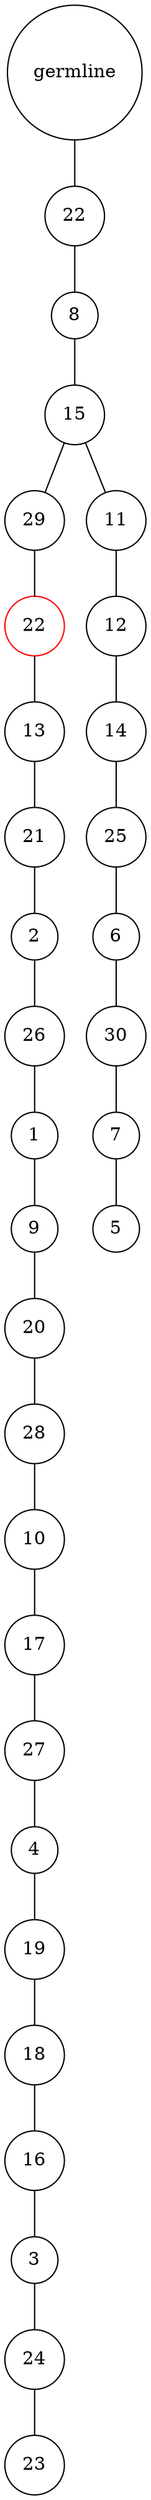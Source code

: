 graph {
	rankdir=UD;
	splines=line;
	node [shape=circle]
	"0x7f488f316b50" [label="germline"];
	"0x7f488f316b80" [label="22"];
	"0x7f488f316b50" -- "0x7f488f316b80" ;
	"0x7f488f316bb0" [label="8"];
	"0x7f488f316b80" -- "0x7f488f316bb0" ;
	"0x7f488f316be0" [label="15"];
	"0x7f488f316bb0" -- "0x7f488f316be0" ;
	"0x7f488f316c10" [label="29"];
	"0x7f488f316be0" -- "0x7f488f316c10" ;
	"0x7f488f316c40" [label="22",color="red"];
	"0x7f488f316c10" -- "0x7f488f316c40" ;
	"0x7f488f316c70" [label="13"];
	"0x7f488f316c40" -- "0x7f488f316c70" ;
	"0x7f488f316ca0" [label="21"];
	"0x7f488f316c70" -- "0x7f488f316ca0" ;
	"0x7f488f316cd0" [label="2"];
	"0x7f488f316ca0" -- "0x7f488f316cd0" ;
	"0x7f488f316d00" [label="26"];
	"0x7f488f316cd0" -- "0x7f488f316d00" ;
	"0x7f488f316d30" [label="1"];
	"0x7f488f316d00" -- "0x7f488f316d30" ;
	"0x7f488f316d60" [label="9"];
	"0x7f488f316d30" -- "0x7f488f316d60" ;
	"0x7f488f316d90" [label="20"];
	"0x7f488f316d60" -- "0x7f488f316d90" ;
	"0x7f488f316dc0" [label="28"];
	"0x7f488f316d90" -- "0x7f488f316dc0" ;
	"0x7f488f316df0" [label="10"];
	"0x7f488f316dc0" -- "0x7f488f316df0" ;
	"0x7f488f316e20" [label="17"];
	"0x7f488f316df0" -- "0x7f488f316e20" ;
	"0x7f488f316e50" [label="27"];
	"0x7f488f316e20" -- "0x7f488f316e50" ;
	"0x7f488f316e80" [label="4"];
	"0x7f488f316e50" -- "0x7f488f316e80" ;
	"0x7f488f316eb0" [label="19"];
	"0x7f488f316e80" -- "0x7f488f316eb0" ;
	"0x7f488f316ee0" [label="18"];
	"0x7f488f316eb0" -- "0x7f488f316ee0" ;
	"0x7f488f316f10" [label="16"];
	"0x7f488f316ee0" -- "0x7f488f316f10" ;
	"0x7f488f316f40" [label="3"];
	"0x7f488f316f10" -- "0x7f488f316f40" ;
	"0x7f488f316f70" [label="24"];
	"0x7f488f316f40" -- "0x7f488f316f70" ;
	"0x7f488f316fa0" [label="23"];
	"0x7f488f316f70" -- "0x7f488f316fa0" ;
	"0x7f488f316fd0" [label="11"];
	"0x7f488f316be0" -- "0x7f488f316fd0" ;
	"0x7f488f2a6040" [label="12"];
	"0x7f488f316fd0" -- "0x7f488f2a6040" ;
	"0x7f488f2a6070" [label="14"];
	"0x7f488f2a6040" -- "0x7f488f2a6070" ;
	"0x7f488f2a60a0" [label="25"];
	"0x7f488f2a6070" -- "0x7f488f2a60a0" ;
	"0x7f488f2a60d0" [label="6"];
	"0x7f488f2a60a0" -- "0x7f488f2a60d0" ;
	"0x7f488f2a6100" [label="30"];
	"0x7f488f2a60d0" -- "0x7f488f2a6100" ;
	"0x7f488f2a6130" [label="7"];
	"0x7f488f2a6100" -- "0x7f488f2a6130" ;
	"0x7f488f2a6160" [label="5"];
	"0x7f488f2a6130" -- "0x7f488f2a6160" ;
}
